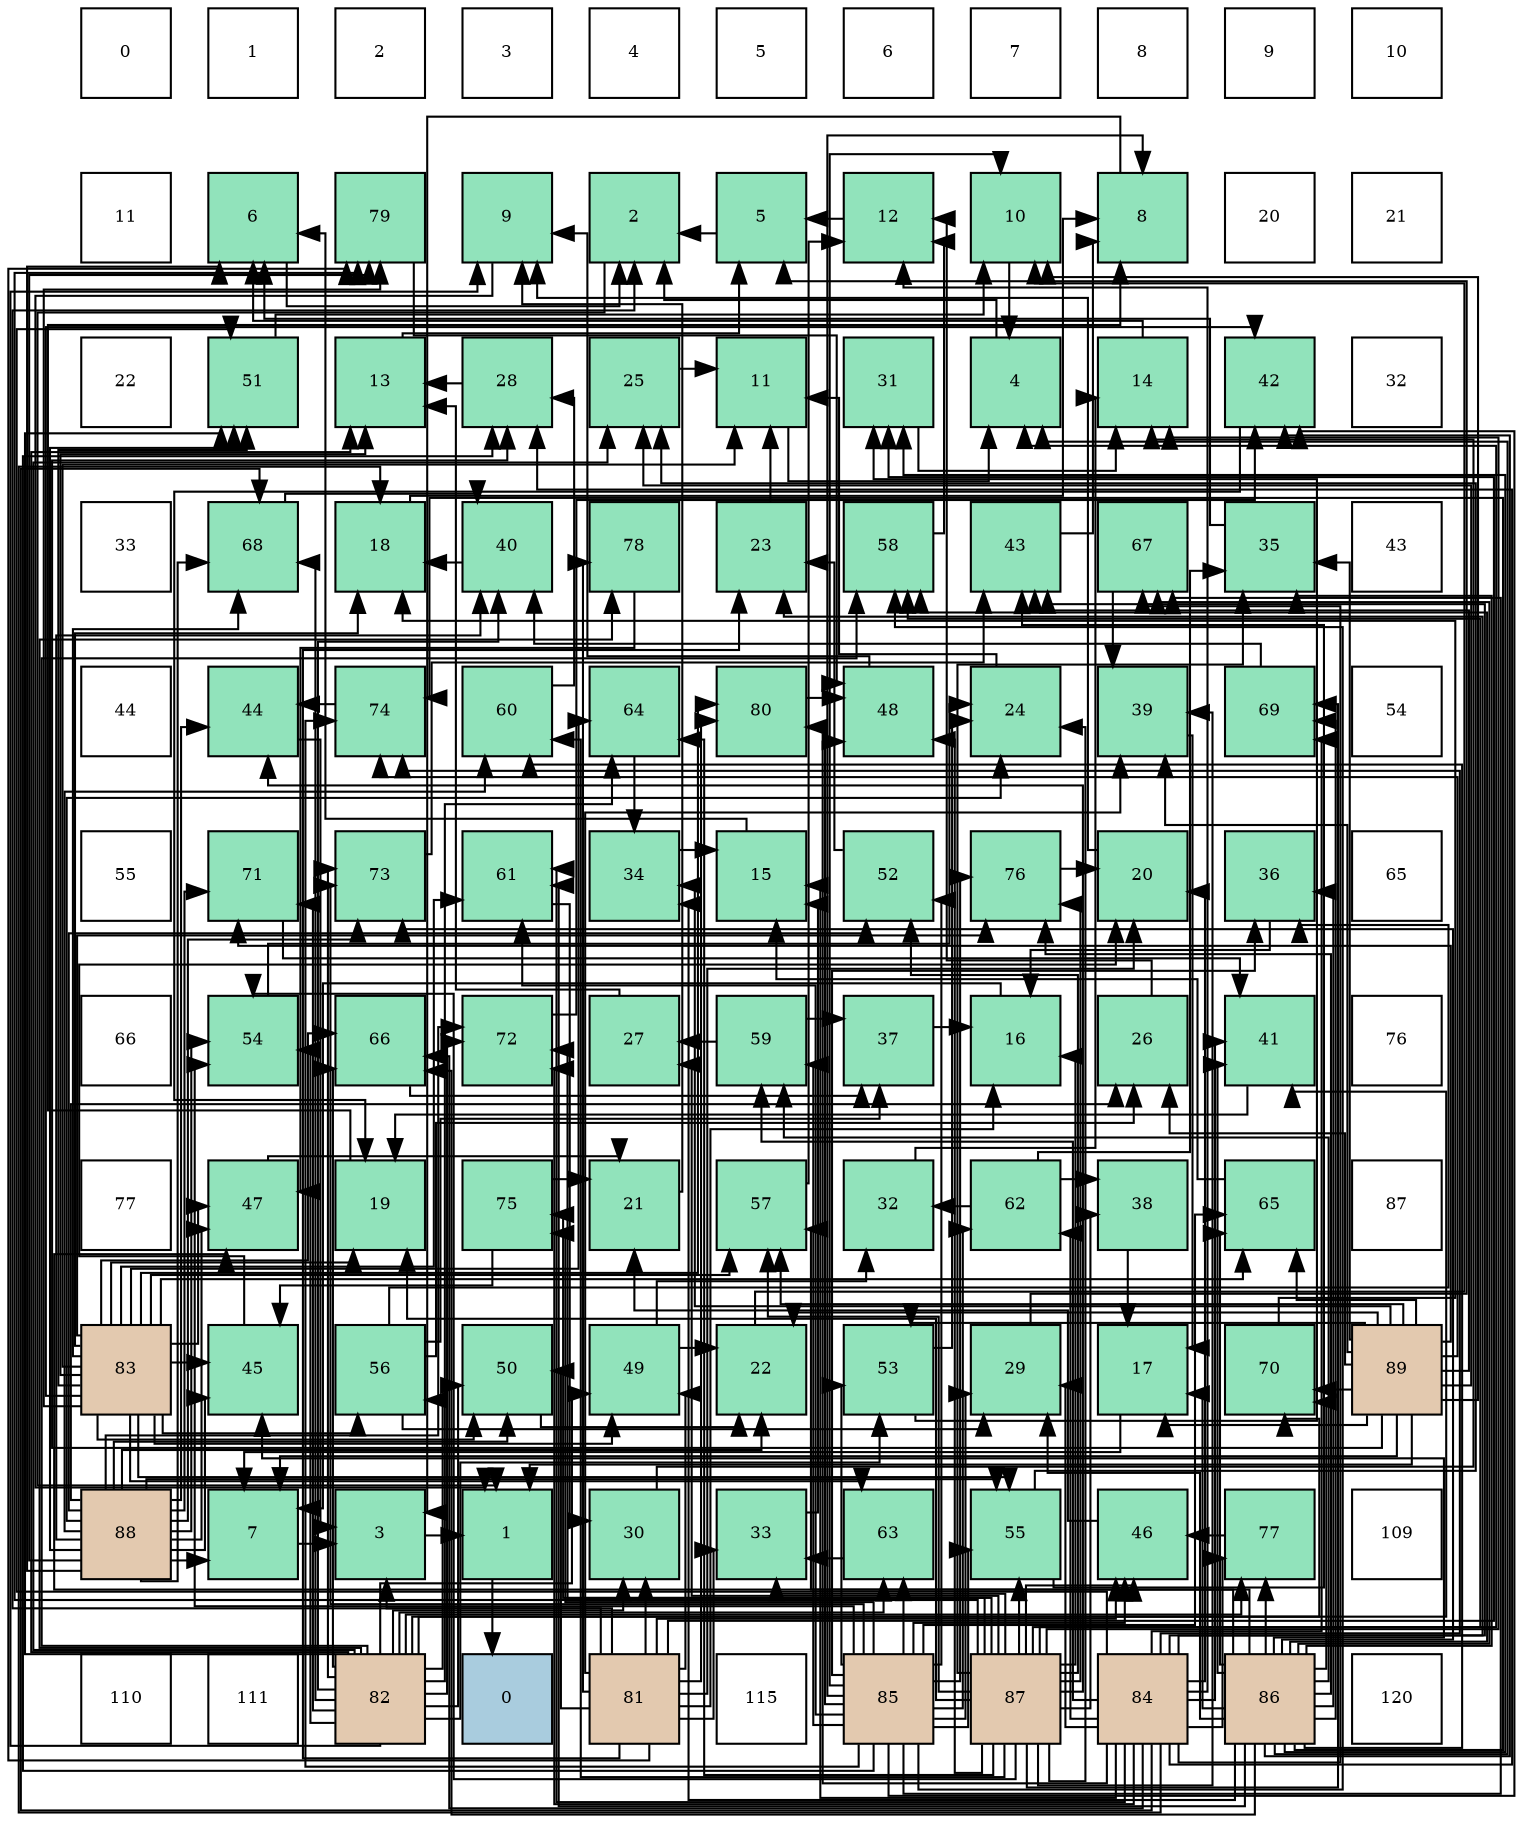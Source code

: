 digraph layout{
 rankdir=TB;
 splines=ortho;
 node [style=filled shape=square fixedsize=true width=0.6];
0[label="0", fontsize=8, fillcolor="#ffffff"];
1[label="1", fontsize=8, fillcolor="#ffffff"];
2[label="2", fontsize=8, fillcolor="#ffffff"];
3[label="3", fontsize=8, fillcolor="#ffffff"];
4[label="4", fontsize=8, fillcolor="#ffffff"];
5[label="5", fontsize=8, fillcolor="#ffffff"];
6[label="6", fontsize=8, fillcolor="#ffffff"];
7[label="7", fontsize=8, fillcolor="#ffffff"];
8[label="8", fontsize=8, fillcolor="#ffffff"];
9[label="9", fontsize=8, fillcolor="#ffffff"];
10[label="10", fontsize=8, fillcolor="#ffffff"];
11[label="11", fontsize=8, fillcolor="#ffffff"];
12[label="6", fontsize=8, fillcolor="#91e3bb"];
13[label="79", fontsize=8, fillcolor="#91e3bb"];
14[label="9", fontsize=8, fillcolor="#91e3bb"];
15[label="2", fontsize=8, fillcolor="#91e3bb"];
16[label="5", fontsize=8, fillcolor="#91e3bb"];
17[label="12", fontsize=8, fillcolor="#91e3bb"];
18[label="10", fontsize=8, fillcolor="#91e3bb"];
19[label="8", fontsize=8, fillcolor="#91e3bb"];
20[label="20", fontsize=8, fillcolor="#ffffff"];
21[label="21", fontsize=8, fillcolor="#ffffff"];
22[label="22", fontsize=8, fillcolor="#ffffff"];
23[label="51", fontsize=8, fillcolor="#91e3bb"];
24[label="13", fontsize=8, fillcolor="#91e3bb"];
25[label="28", fontsize=8, fillcolor="#91e3bb"];
26[label="25", fontsize=8, fillcolor="#91e3bb"];
27[label="11", fontsize=8, fillcolor="#91e3bb"];
28[label="31", fontsize=8, fillcolor="#91e3bb"];
29[label="4", fontsize=8, fillcolor="#91e3bb"];
30[label="14", fontsize=8, fillcolor="#91e3bb"];
31[label="42", fontsize=8, fillcolor="#91e3bb"];
32[label="32", fontsize=8, fillcolor="#ffffff"];
33[label="33", fontsize=8, fillcolor="#ffffff"];
34[label="68", fontsize=8, fillcolor="#91e3bb"];
35[label="18", fontsize=8, fillcolor="#91e3bb"];
36[label="40", fontsize=8, fillcolor="#91e3bb"];
37[label="78", fontsize=8, fillcolor="#91e3bb"];
38[label="23", fontsize=8, fillcolor="#91e3bb"];
39[label="58", fontsize=8, fillcolor="#91e3bb"];
40[label="43", fontsize=8, fillcolor="#91e3bb"];
41[label="67", fontsize=8, fillcolor="#91e3bb"];
42[label="35", fontsize=8, fillcolor="#91e3bb"];
43[label="43", fontsize=8, fillcolor="#ffffff"];
44[label="44", fontsize=8, fillcolor="#ffffff"];
45[label="44", fontsize=8, fillcolor="#91e3bb"];
46[label="74", fontsize=8, fillcolor="#91e3bb"];
47[label="60", fontsize=8, fillcolor="#91e3bb"];
48[label="64", fontsize=8, fillcolor="#91e3bb"];
49[label="80", fontsize=8, fillcolor="#91e3bb"];
50[label="48", fontsize=8, fillcolor="#91e3bb"];
51[label="24", fontsize=8, fillcolor="#91e3bb"];
52[label="39", fontsize=8, fillcolor="#91e3bb"];
53[label="69", fontsize=8, fillcolor="#91e3bb"];
54[label="54", fontsize=8, fillcolor="#ffffff"];
55[label="55", fontsize=8, fillcolor="#ffffff"];
56[label="71", fontsize=8, fillcolor="#91e3bb"];
57[label="73", fontsize=8, fillcolor="#91e3bb"];
58[label="61", fontsize=8, fillcolor="#91e3bb"];
59[label="34", fontsize=8, fillcolor="#91e3bb"];
60[label="15", fontsize=8, fillcolor="#91e3bb"];
61[label="52", fontsize=8, fillcolor="#91e3bb"];
62[label="76", fontsize=8, fillcolor="#91e3bb"];
63[label="20", fontsize=8, fillcolor="#91e3bb"];
64[label="36", fontsize=8, fillcolor="#91e3bb"];
65[label="65", fontsize=8, fillcolor="#ffffff"];
66[label="66", fontsize=8, fillcolor="#ffffff"];
67[label="54", fontsize=8, fillcolor="#91e3bb"];
68[label="66", fontsize=8, fillcolor="#91e3bb"];
69[label="72", fontsize=8, fillcolor="#91e3bb"];
70[label="27", fontsize=8, fillcolor="#91e3bb"];
71[label="59", fontsize=8, fillcolor="#91e3bb"];
72[label="37", fontsize=8, fillcolor="#91e3bb"];
73[label="16", fontsize=8, fillcolor="#91e3bb"];
74[label="26", fontsize=8, fillcolor="#91e3bb"];
75[label="41", fontsize=8, fillcolor="#91e3bb"];
76[label="76", fontsize=8, fillcolor="#ffffff"];
77[label="77", fontsize=8, fillcolor="#ffffff"];
78[label="47", fontsize=8, fillcolor="#91e3bb"];
79[label="19", fontsize=8, fillcolor="#91e3bb"];
80[label="75", fontsize=8, fillcolor="#91e3bb"];
81[label="21", fontsize=8, fillcolor="#91e3bb"];
82[label="57", fontsize=8, fillcolor="#91e3bb"];
83[label="32", fontsize=8, fillcolor="#91e3bb"];
84[label="62", fontsize=8, fillcolor="#91e3bb"];
85[label="38", fontsize=8, fillcolor="#91e3bb"];
86[label="65", fontsize=8, fillcolor="#91e3bb"];
87[label="87", fontsize=8, fillcolor="#ffffff"];
88[label="83", fontsize=8, fillcolor="#e3c9af"];
89[label="45", fontsize=8, fillcolor="#91e3bb"];
90[label="56", fontsize=8, fillcolor="#91e3bb"];
91[label="50", fontsize=8, fillcolor="#91e3bb"];
92[label="49", fontsize=8, fillcolor="#91e3bb"];
93[label="22", fontsize=8, fillcolor="#91e3bb"];
94[label="53", fontsize=8, fillcolor="#91e3bb"];
95[label="29", fontsize=8, fillcolor="#91e3bb"];
96[label="17", fontsize=8, fillcolor="#91e3bb"];
97[label="70", fontsize=8, fillcolor="#91e3bb"];
98[label="89", fontsize=8, fillcolor="#e3c9af"];
99[label="88", fontsize=8, fillcolor="#e3c9af"];
100[label="7", fontsize=8, fillcolor="#91e3bb"];
101[label="3", fontsize=8, fillcolor="#91e3bb"];
102[label="1", fontsize=8, fillcolor="#91e3bb"];
103[label="30", fontsize=8, fillcolor="#91e3bb"];
104[label="33", fontsize=8, fillcolor="#91e3bb"];
105[label="63", fontsize=8, fillcolor="#91e3bb"];
106[label="55", fontsize=8, fillcolor="#91e3bb"];
107[label="46", fontsize=8, fillcolor="#91e3bb"];
108[label="77", fontsize=8, fillcolor="#91e3bb"];
109[label="109", fontsize=8, fillcolor="#ffffff"];
110[label="110", fontsize=8, fillcolor="#ffffff"];
111[label="111", fontsize=8, fillcolor="#ffffff"];
112[label="82", fontsize=8, fillcolor="#e3c9af"];
113[label="0", fontsize=8, fillcolor="#a9ccde"];
114[label="81", fontsize=8, fillcolor="#e3c9af"];
115[label="115", fontsize=8, fillcolor="#ffffff"];
116[label="85", fontsize=8, fillcolor="#e3c9af"];
117[label="87", fontsize=8, fillcolor="#e3c9af"];
118[label="84", fontsize=8, fillcolor="#e3c9af"];
119[label="86", fontsize=8, fillcolor="#e3c9af"];
120[label="120", fontsize=8, fillcolor="#ffffff"];
edge [constraint=false, style=vis];102 -> 113;
15 -> 102;
101 -> 102;
29 -> 15;
16 -> 15;
12 -> 15;
100 -> 101;
19 -> 101;
14 -> 102;
18 -> 29;
27 -> 29;
17 -> 16;
24 -> 16;
30 -> 12;
60 -> 12;
73 -> 100;
96 -> 100;
35 -> 19;
79 -> 19;
63 -> 14;
81 -> 14;
93 -> 18;
38 -> 27;
51 -> 27;
26 -> 27;
74 -> 17;
70 -> 24;
25 -> 24;
95 -> 16;
103 -> 30;
28 -> 30;
83 -> 30;
104 -> 60;
59 -> 60;
42 -> 12;
64 -> 73;
72 -> 73;
85 -> 96;
52 -> 96;
36 -> 35;
75 -> 79;
31 -> 79;
40 -> 19;
45 -> 101;
89 -> 63;
107 -> 81;
78 -> 81;
50 -> 14;
92 -> 93;
92 -> 83;
91 -> 93;
23 -> 18;
61 -> 38;
94 -> 51;
94 -> 28;
67 -> 51;
106 -> 26;
106 -> 40;
90 -> 74;
90 -> 95;
90 -> 64;
90 -> 72;
82 -> 17;
39 -> 17;
71 -> 70;
71 -> 72;
47 -> 25;
58 -> 103;
84 -> 83;
84 -> 42;
84 -> 85;
105 -> 104;
48 -> 59;
86 -> 60;
68 -> 72;
41 -> 52;
34 -> 36;
53 -> 36;
97 -> 35;
56 -> 75;
69 -> 31;
57 -> 40;
46 -> 45;
80 -> 81;
80 -> 89;
62 -> 63;
108 -> 107;
37 -> 78;
13 -> 50;
49 -> 50;
114 -> 15;
114 -> 101;
114 -> 73;
114 -> 63;
114 -> 38;
114 -> 103;
114 -> 28;
114 -> 104;
114 -> 52;
114 -> 107;
114 -> 92;
114 -> 91;
114 -> 37;
114 -> 13;
114 -> 49;
112 -> 14;
112 -> 24;
112 -> 26;
112 -> 103;
112 -> 36;
112 -> 75;
112 -> 92;
112 -> 91;
112 -> 23;
112 -> 94;
112 -> 67;
112 -> 90;
112 -> 39;
112 -> 105;
112 -> 48;
112 -> 68;
112 -> 34;
112 -> 97;
112 -> 56;
112 -> 69;
112 -> 57;
112 -> 108;
112 -> 37;
88 -> 27;
88 -> 24;
88 -> 35;
88 -> 79;
88 -> 31;
88 -> 89;
88 -> 78;
88 -> 92;
88 -> 91;
88 -> 23;
88 -> 106;
88 -> 90;
88 -> 82;
88 -> 58;
88 -> 105;
88 -> 48;
88 -> 86;
88 -> 68;
88 -> 34;
88 -> 62;
88 -> 13;
88 -> 49;
118 -> 17;
118 -> 60;
118 -> 35;
118 -> 63;
118 -> 38;
118 -> 25;
118 -> 95;
118 -> 75;
118 -> 40;
118 -> 50;
118 -> 23;
118 -> 71;
118 -> 58;
118 -> 84;
118 -> 68;
118 -> 41;
118 -> 34;
118 -> 53;
118 -> 69;
118 -> 46;
118 -> 108;
116 -> 19;
116 -> 18;
116 -> 25;
116 -> 95;
116 -> 64;
116 -> 31;
116 -> 107;
116 -> 61;
116 -> 94;
116 -> 67;
116 -> 106;
116 -> 39;
116 -> 71;
116 -> 58;
116 -> 84;
116 -> 105;
116 -> 86;
116 -> 41;
116 -> 57;
116 -> 46;
116 -> 80;
116 -> 62;
116 -> 49;
119 -> 29;
119 -> 96;
119 -> 95;
119 -> 28;
119 -> 59;
119 -> 42;
119 -> 64;
119 -> 75;
119 -> 31;
119 -> 89;
119 -> 78;
119 -> 82;
119 -> 39;
119 -> 71;
119 -> 47;
119 -> 58;
119 -> 86;
119 -> 68;
119 -> 41;
119 -> 53;
119 -> 97;
119 -> 57;
119 -> 46;
119 -> 62;
119 -> 108;
117 -> 29;
117 -> 30;
117 -> 73;
117 -> 79;
117 -> 51;
117 -> 70;
117 -> 104;
117 -> 42;
117 -> 85;
117 -> 52;
117 -> 45;
117 -> 107;
117 -> 50;
117 -> 61;
117 -> 67;
117 -> 106;
117 -> 82;
117 -> 39;
117 -> 47;
117 -> 48;
117 -> 53;
117 -> 69;
117 -> 80;
117 -> 62;
117 -> 13;
99 -> 12;
99 -> 100;
99 -> 93;
99 -> 51;
99 -> 74;
99 -> 36;
99 -> 45;
99 -> 89;
99 -> 78;
99 -> 91;
99 -> 23;
99 -> 61;
99 -> 67;
99 -> 106;
99 -> 47;
99 -> 34;
99 -> 56;
99 -> 69;
99 -> 57;
99 -> 13;
98 -> 102;
98 -> 100;
98 -> 18;
98 -> 96;
98 -> 93;
98 -> 26;
98 -> 74;
98 -> 25;
98 -> 59;
98 -> 42;
98 -> 52;
98 -> 40;
98 -> 94;
98 -> 82;
98 -> 86;
98 -> 97;
98 -> 56;
98 -> 46;
edge [constraint=true, style=invis];
0 -> 11 -> 22 -> 33 -> 44 -> 55 -> 66 -> 77 -> 88 -> 99 -> 110;
1 -> 12 -> 23 -> 34 -> 45 -> 56 -> 67 -> 78 -> 89 -> 100 -> 111;
2 -> 13 -> 24 -> 35 -> 46 -> 57 -> 68 -> 79 -> 90 -> 101 -> 112;
3 -> 14 -> 25 -> 36 -> 47 -> 58 -> 69 -> 80 -> 91 -> 102 -> 113;
4 -> 15 -> 26 -> 37 -> 48 -> 59 -> 70 -> 81 -> 92 -> 103 -> 114;
5 -> 16 -> 27 -> 38 -> 49 -> 60 -> 71 -> 82 -> 93 -> 104 -> 115;
6 -> 17 -> 28 -> 39 -> 50 -> 61 -> 72 -> 83 -> 94 -> 105 -> 116;
7 -> 18 -> 29 -> 40 -> 51 -> 62 -> 73 -> 84 -> 95 -> 106 -> 117;
8 -> 19 -> 30 -> 41 -> 52 -> 63 -> 74 -> 85 -> 96 -> 107 -> 118;
9 -> 20 -> 31 -> 42 -> 53 -> 64 -> 75 -> 86 -> 97 -> 108 -> 119;
10 -> 21 -> 32 -> 43 -> 54 -> 65 -> 76 -> 87 -> 98 -> 109 -> 120;
rank = same {0 -> 1 -> 2 -> 3 -> 4 -> 5 -> 6 -> 7 -> 8 -> 9 -> 10};
rank = same {11 -> 12 -> 13 -> 14 -> 15 -> 16 -> 17 -> 18 -> 19 -> 20 -> 21};
rank = same {22 -> 23 -> 24 -> 25 -> 26 -> 27 -> 28 -> 29 -> 30 -> 31 -> 32};
rank = same {33 -> 34 -> 35 -> 36 -> 37 -> 38 -> 39 -> 40 -> 41 -> 42 -> 43};
rank = same {44 -> 45 -> 46 -> 47 -> 48 -> 49 -> 50 -> 51 -> 52 -> 53 -> 54};
rank = same {55 -> 56 -> 57 -> 58 -> 59 -> 60 -> 61 -> 62 -> 63 -> 64 -> 65};
rank = same {66 -> 67 -> 68 -> 69 -> 70 -> 71 -> 72 -> 73 -> 74 -> 75 -> 76};
rank = same {77 -> 78 -> 79 -> 80 -> 81 -> 82 -> 83 -> 84 -> 85 -> 86 -> 87};
rank = same {88 -> 89 -> 90 -> 91 -> 92 -> 93 -> 94 -> 95 -> 96 -> 97 -> 98};
rank = same {99 -> 100 -> 101 -> 102 -> 103 -> 104 -> 105 -> 106 -> 107 -> 108 -> 109};
rank = same {110 -> 111 -> 112 -> 113 -> 114 -> 115 -> 116 -> 117 -> 118 -> 119 -> 120};
}